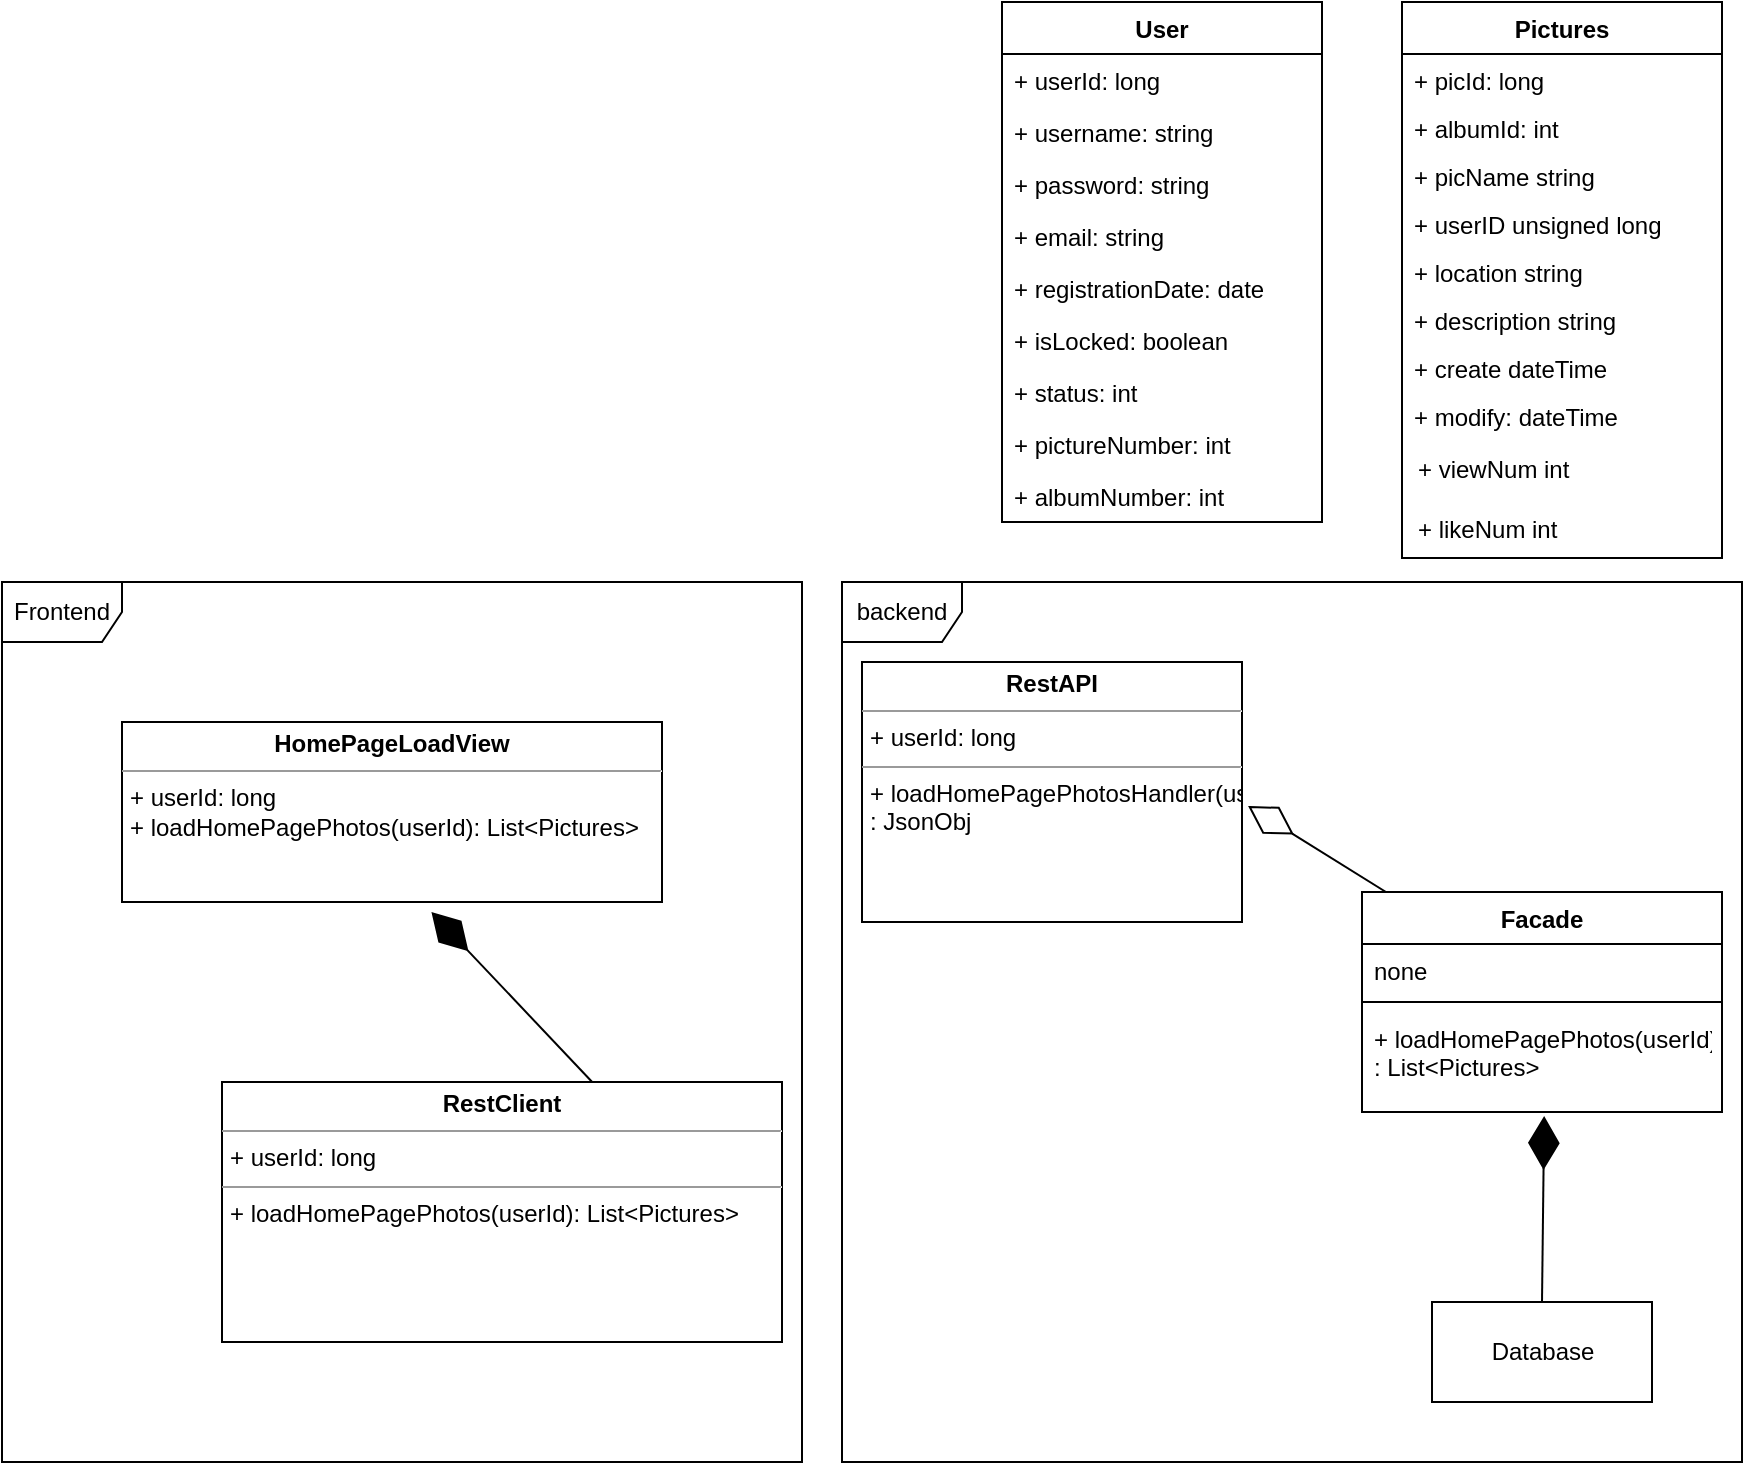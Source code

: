 <mxfile version="13.9.9" type="device"><diagram id="7GExVS19oFEosUhbVwtq" name="Page-1"><mxGraphModel dx="1136" dy="659" grid="1" gridSize="10" guides="1" tooltips="1" connect="1" arrows="1" fold="1" page="1" pageScale="1" pageWidth="850" pageHeight="1100" math="0" shadow="0" extFonts="Permanent Marker^https://fonts.googleapis.com/css?family=Permanent+Marker"><root><mxCell id="0"/><mxCell id="1" parent="0"/><mxCell id="3Fe5_f3KSBbHSSfMRzvt-1" value="Pictures" style="swimlane;fontStyle=1;align=center;verticalAlign=top;childLayout=stackLayout;horizontal=1;startSize=26;horizontalStack=0;resizeParent=1;resizeParentMax=0;resizeLast=0;collapsible=1;marginBottom=0;" parent="1" vertex="1"><mxGeometry x="720" y="30" width="160" height="278" as="geometry"/></mxCell><mxCell id="3Fe5_f3KSBbHSSfMRzvt-2" value="+ picId: long&#10;" style="text;strokeColor=none;fillColor=none;align=left;verticalAlign=top;spacingLeft=4;spacingRight=4;overflow=hidden;rotatable=0;points=[[0,0.5],[1,0.5]];portConstraint=eastwest;" parent="3Fe5_f3KSBbHSSfMRzvt-1" vertex="1"><mxGeometry y="26" width="160" height="24" as="geometry"/></mxCell><mxCell id="1OppWw6niot7qb26nIKM-45" value="+ albumId: int" style="text;strokeColor=none;fillColor=none;align=left;verticalAlign=top;spacingLeft=4;spacingRight=4;overflow=hidden;rotatable=0;points=[[0,0.5],[1,0.5]];portConstraint=eastwest;" vertex="1" parent="3Fe5_f3KSBbHSSfMRzvt-1"><mxGeometry y="50" width="160" height="24" as="geometry"/></mxCell><mxCell id="1OppWw6niot7qb26nIKM-46" value="+ picName string" style="text;strokeColor=none;fillColor=none;align=left;verticalAlign=top;spacingLeft=4;spacingRight=4;overflow=hidden;rotatable=0;points=[[0,0.5],[1,0.5]];portConstraint=eastwest;" vertex="1" parent="3Fe5_f3KSBbHSSfMRzvt-1"><mxGeometry y="74" width="160" height="24" as="geometry"/></mxCell><mxCell id="1OppWw6niot7qb26nIKM-47" value="+ userID unsigned long" style="text;strokeColor=none;fillColor=none;align=left;verticalAlign=top;spacingLeft=4;spacingRight=4;overflow=hidden;rotatable=0;points=[[0,0.5],[1,0.5]];portConstraint=eastwest;" vertex="1" parent="3Fe5_f3KSBbHSSfMRzvt-1"><mxGeometry y="98" width="160" height="24" as="geometry"/></mxCell><mxCell id="1OppWw6niot7qb26nIKM-48" value="+ location string" style="text;strokeColor=none;fillColor=none;align=left;verticalAlign=top;spacingLeft=4;spacingRight=4;overflow=hidden;rotatable=0;points=[[0,0.5],[1,0.5]];portConstraint=eastwest;" vertex="1" parent="3Fe5_f3KSBbHSSfMRzvt-1"><mxGeometry y="122" width="160" height="24" as="geometry"/></mxCell><mxCell id="1OppWw6niot7qb26nIKM-49" value="+ description string" style="text;strokeColor=none;fillColor=none;align=left;verticalAlign=top;spacingLeft=4;spacingRight=4;overflow=hidden;rotatable=0;points=[[0,0.5],[1,0.5]];portConstraint=eastwest;" vertex="1" parent="3Fe5_f3KSBbHSSfMRzvt-1"><mxGeometry y="146" width="160" height="24" as="geometry"/></mxCell><mxCell id="1OppWw6niot7qb26nIKM-51" value="+ create dateTime" style="text;strokeColor=none;fillColor=none;align=left;verticalAlign=top;spacingLeft=4;spacingRight=4;overflow=hidden;rotatable=0;points=[[0,0.5],[1,0.5]];portConstraint=eastwest;" vertex="1" parent="3Fe5_f3KSBbHSSfMRzvt-1"><mxGeometry y="170" width="160" height="24" as="geometry"/></mxCell><mxCell id="1OppWw6niot7qb26nIKM-52" value="+ modify: dateTime" style="text;strokeColor=none;fillColor=none;align=left;verticalAlign=top;spacingLeft=4;spacingRight=4;overflow=hidden;rotatable=0;points=[[0,0.5],[1,0.5]];portConstraint=eastwest;" vertex="1" parent="3Fe5_f3KSBbHSSfMRzvt-1"><mxGeometry y="194" width="160" height="24" as="geometry"/></mxCell><mxCell id="1OppWw6niot7qb26nIKM-27" value="+ viewNum int" style="shape=partialRectangle;overflow=hidden;connectable=0;fillColor=none;top=0;left=0;bottom=0;right=0;align=left;spacingLeft=6;" vertex="1" parent="3Fe5_f3KSBbHSSfMRzvt-1"><mxGeometry y="218" width="160" height="30" as="geometry"/></mxCell><mxCell id="1OppWw6niot7qb26nIKM-28" value="+ likeNum int" style="shape=partialRectangle;overflow=hidden;connectable=0;fillColor=none;top=0;left=0;bottom=0;right=0;align=left;spacingLeft=6;" vertex="1" parent="3Fe5_f3KSBbHSSfMRzvt-1"><mxGeometry y="248" width="160" height="30" as="geometry"/></mxCell><mxCell id="3Fe5_f3KSBbHSSfMRzvt-13" value="&lt;p style=&quot;margin: 0px ; margin-top: 4px ; text-align: center&quot;&gt;&lt;b&gt;HomePageLoadView&lt;/b&gt;&lt;/p&gt;&lt;hr size=&quot;1&quot;&gt;&lt;p style=&quot;margin: 0px ; margin-left: 4px&quot;&gt;+ userId: long&lt;/p&gt;&lt;p style=&quot;margin: 0px ; margin-left: 4px&quot;&gt;+ loadHomePagePhotos(userId): List&amp;lt;Pictures&amp;gt;&lt;/p&gt;" style="verticalAlign=top;align=left;overflow=fill;fontSize=12;fontFamily=Helvetica;html=1;" parent="1" vertex="1"><mxGeometry x="80" y="390" width="270" height="90" as="geometry"/></mxCell><mxCell id="3Fe5_f3KSBbHSSfMRzvt-14" value="&lt;p style=&quot;margin: 0px ; margin-top: 4px ; text-align: center&quot;&gt;&lt;b&gt;RestClient&lt;/b&gt;&lt;/p&gt;&lt;hr size=&quot;1&quot;&gt;&lt;p style=&quot;margin: 0px 0px 0px 4px&quot;&gt;+ userId: long&lt;br&gt;&lt;/p&gt;&lt;hr size=&quot;1&quot;&gt;&lt;p style=&quot;margin: 0px ; margin-left: 4px&quot;&gt;+ loadHomePagePhotos(userId): List&amp;lt;Pictures&amp;gt;&lt;br&gt;&lt;/p&gt;" style="verticalAlign=top;align=left;overflow=fill;fontSize=12;fontFamily=Helvetica;html=1;" parent="1" vertex="1"><mxGeometry x="130" y="570" width="280" height="130" as="geometry"/></mxCell><mxCell id="3Fe5_f3KSBbHSSfMRzvt-15" value="" style="endArrow=diamondThin;endFill=1;endSize=24;html=1;entryX=0.573;entryY=1.056;entryDx=0;entryDy=0;entryPerimeter=0;exitX=0.661;exitY=0;exitDx=0;exitDy=0;exitPerimeter=0;" parent="1" source="3Fe5_f3KSBbHSSfMRzvt-14" target="3Fe5_f3KSBbHSSfMRzvt-13" edge="1"><mxGeometry width="160" relative="1" as="geometry"><mxPoint x="370" y="610" as="sourcePoint"/><mxPoint x="530" y="610" as="targetPoint"/></mxGeometry></mxCell><mxCell id="3Fe5_f3KSBbHSSfMRzvt-16" value="&lt;p style=&quot;margin: 0px ; margin-top: 4px ; text-align: center&quot;&gt;&lt;b&gt;RestAPI&lt;/b&gt;&lt;/p&gt;&lt;hr size=&quot;1&quot;&gt;&lt;p style=&quot;margin: 0px 0px 0px 4px&quot;&gt;+ userId: long&lt;br&gt;&lt;/p&gt;&lt;hr size=&quot;1&quot;&gt;&lt;p style=&quot;margin: 0px ; margin-left: 4px&quot;&gt;+ loadHomePagePhotosHandler(userId)&lt;/p&gt;&lt;p style=&quot;margin: 0px ; margin-left: 4px&quot;&gt;: JsonObj&lt;br&gt;&lt;/p&gt;" style="verticalAlign=top;align=left;overflow=fill;fontSize=12;fontFamily=Helvetica;html=1;" parent="1" vertex="1"><mxGeometry x="450" y="360" width="190" height="130" as="geometry"/></mxCell><mxCell id="3Fe5_f3KSBbHSSfMRzvt-17" value="" style="endArrow=diamondThin;endFill=0;endSize=24;html=1;entryX=1.016;entryY=0.554;entryDx=0;entryDy=0;entryPerimeter=0;" parent="1" target="3Fe5_f3KSBbHSSfMRzvt-16" edge="1"><mxGeometry width="160" relative="1" as="geometry"><mxPoint x="720" y="480" as="sourcePoint"/><mxPoint x="530" y="580" as="targetPoint"/></mxGeometry></mxCell><mxCell id="3Fe5_f3KSBbHSSfMRzvt-18" value="Facade" style="swimlane;fontStyle=1;align=center;verticalAlign=top;childLayout=stackLayout;horizontal=1;startSize=26;horizontalStack=0;resizeParent=1;resizeParentMax=0;resizeLast=0;collapsible=1;marginBottom=0;" parent="1" vertex="1"><mxGeometry x="700" y="475" width="180" height="110" as="geometry"/></mxCell><mxCell id="3Fe5_f3KSBbHSSfMRzvt-19" value="none" style="text;strokeColor=none;fillColor=none;align=left;verticalAlign=top;spacingLeft=4;spacingRight=4;overflow=hidden;rotatable=0;points=[[0,0.5],[1,0.5]];portConstraint=eastwest;" parent="3Fe5_f3KSBbHSSfMRzvt-18" vertex="1"><mxGeometry y="26" width="180" height="24" as="geometry"/></mxCell><mxCell id="3Fe5_f3KSBbHSSfMRzvt-20" value="" style="line;strokeWidth=1;fillColor=none;align=left;verticalAlign=middle;spacingTop=-1;spacingLeft=3;spacingRight=3;rotatable=0;labelPosition=right;points=[];portConstraint=eastwest;" parent="3Fe5_f3KSBbHSSfMRzvt-18" vertex="1"><mxGeometry y="50" width="180" height="10" as="geometry"/></mxCell><mxCell id="3Fe5_f3KSBbHSSfMRzvt-21" value="+ loadHomePagePhotos(userId)&#10;: List&lt;Pictures&gt;" style="text;strokeColor=none;fillColor=none;align=left;verticalAlign=top;spacingLeft=4;spacingRight=4;overflow=hidden;rotatable=0;points=[[0,0.5],[1,0.5]];portConstraint=eastwest;" parent="3Fe5_f3KSBbHSSfMRzvt-18" vertex="1"><mxGeometry y="60" width="180" height="50" as="geometry"/></mxCell><mxCell id="3Fe5_f3KSBbHSSfMRzvt-22" value="Database" style="html=1;" parent="1" vertex="1"><mxGeometry x="735" y="680" width="110" height="50" as="geometry"/></mxCell><mxCell id="3Fe5_f3KSBbHSSfMRzvt-23" value="" style="endArrow=diamondThin;endFill=1;endSize=24;html=1;exitX=0.5;exitY=0;exitDx=0;exitDy=0;entryX=0.506;entryY=1.04;entryDx=0;entryDy=0;entryPerimeter=0;" parent="1" source="3Fe5_f3KSBbHSSfMRzvt-22" target="3Fe5_f3KSBbHSSfMRzvt-21" edge="1"><mxGeometry width="160" relative="1" as="geometry"><mxPoint x="500" y="580" as="sourcePoint"/><mxPoint x="660" y="580" as="targetPoint"/></mxGeometry></mxCell><mxCell id="3Fe5_f3KSBbHSSfMRzvt-24" value="Frontend" style="shape=umlFrame;whiteSpace=wrap;html=1;" parent="1" vertex="1"><mxGeometry x="20" y="320" width="400" height="440" as="geometry"/></mxCell><mxCell id="3Fe5_f3KSBbHSSfMRzvt-25" value="backend" style="shape=umlFrame;whiteSpace=wrap;html=1;" parent="1" vertex="1"><mxGeometry x="440" y="320" width="450" height="440" as="geometry"/></mxCell><mxCell id="1OppWw6niot7qb26nIKM-53" value="User" style="swimlane;fontStyle=1;align=center;verticalAlign=top;childLayout=stackLayout;horizontal=1;startSize=26;horizontalStack=0;resizeParent=1;resizeParentMax=0;resizeLast=0;collapsible=1;marginBottom=0;" vertex="1" parent="1"><mxGeometry x="520" y="30" width="160" height="260" as="geometry"/></mxCell><mxCell id="1OppWw6niot7qb26nIKM-54" value="+ userId: long&#10;" style="text;strokeColor=none;fillColor=none;align=left;verticalAlign=top;spacingLeft=4;spacingRight=4;overflow=hidden;rotatable=0;points=[[0,0.5],[1,0.5]];portConstraint=eastwest;" vertex="1" parent="1OppWw6niot7qb26nIKM-53"><mxGeometry y="26" width="160" height="26" as="geometry"/></mxCell><mxCell id="1OppWw6niot7qb26nIKM-55" value="+ username: string&#10;" style="text;strokeColor=none;fillColor=none;align=left;verticalAlign=top;spacingLeft=4;spacingRight=4;overflow=hidden;rotatable=0;points=[[0,0.5],[1,0.5]];portConstraint=eastwest;" vertex="1" parent="1OppWw6niot7qb26nIKM-53"><mxGeometry y="52" width="160" height="26" as="geometry"/></mxCell><mxCell id="1OppWw6niot7qb26nIKM-56" value="+ password: string" style="text;strokeColor=none;fillColor=none;align=left;verticalAlign=top;spacingLeft=4;spacingRight=4;overflow=hidden;rotatable=0;points=[[0,0.5],[1,0.5]];portConstraint=eastwest;" vertex="1" parent="1OppWw6niot7qb26nIKM-53"><mxGeometry y="78" width="160" height="26" as="geometry"/></mxCell><mxCell id="1OppWw6niot7qb26nIKM-57" value="+ email: string&#10;" style="text;strokeColor=none;fillColor=none;align=left;verticalAlign=top;spacingLeft=4;spacingRight=4;overflow=hidden;rotatable=0;points=[[0,0.5],[1,0.5]];portConstraint=eastwest;" vertex="1" parent="1OppWw6niot7qb26nIKM-53"><mxGeometry y="104" width="160" height="26" as="geometry"/></mxCell><mxCell id="1OppWw6niot7qb26nIKM-58" value="+ registrationDate: date&#10;" style="text;strokeColor=none;fillColor=none;align=left;verticalAlign=top;spacingLeft=4;spacingRight=4;overflow=hidden;rotatable=0;points=[[0,0.5],[1,0.5]];portConstraint=eastwest;" vertex="1" parent="1OppWw6niot7qb26nIKM-53"><mxGeometry y="130" width="160" height="26" as="geometry"/></mxCell><mxCell id="1OppWw6niot7qb26nIKM-59" value="+ isLocked: boolean&#10;" style="text;strokeColor=none;fillColor=none;align=left;verticalAlign=top;spacingLeft=4;spacingRight=4;overflow=hidden;rotatable=0;points=[[0,0.5],[1,0.5]];portConstraint=eastwest;" vertex="1" parent="1OppWw6niot7qb26nIKM-53"><mxGeometry y="156" width="160" height="26" as="geometry"/></mxCell><mxCell id="1OppWw6niot7qb26nIKM-60" value="+ status: int&#10;" style="text;strokeColor=none;fillColor=none;align=left;verticalAlign=top;spacingLeft=4;spacingRight=4;overflow=hidden;rotatable=0;points=[[0,0.5],[1,0.5]];portConstraint=eastwest;" vertex="1" parent="1OppWw6niot7qb26nIKM-53"><mxGeometry y="182" width="160" height="26" as="geometry"/></mxCell><mxCell id="1OppWw6niot7qb26nIKM-61" value="+ pictureNumber: int&#10;" style="text;strokeColor=none;fillColor=none;align=left;verticalAlign=top;spacingLeft=4;spacingRight=4;overflow=hidden;rotatable=0;points=[[0,0.5],[1,0.5]];portConstraint=eastwest;" vertex="1" parent="1OppWw6niot7qb26nIKM-53"><mxGeometry y="208" width="160" height="26" as="geometry"/></mxCell><mxCell id="1OppWw6niot7qb26nIKM-62" value="+ albumNumber: int&#10;" style="text;strokeColor=none;fillColor=none;align=left;verticalAlign=top;spacingLeft=4;spacingRight=4;overflow=hidden;rotatable=0;points=[[0,0.5],[1,0.5]];portConstraint=eastwest;" vertex="1" parent="1OppWw6niot7qb26nIKM-53"><mxGeometry y="234" width="160" height="26" as="geometry"/></mxCell></root></mxGraphModel></diagram></mxfile>